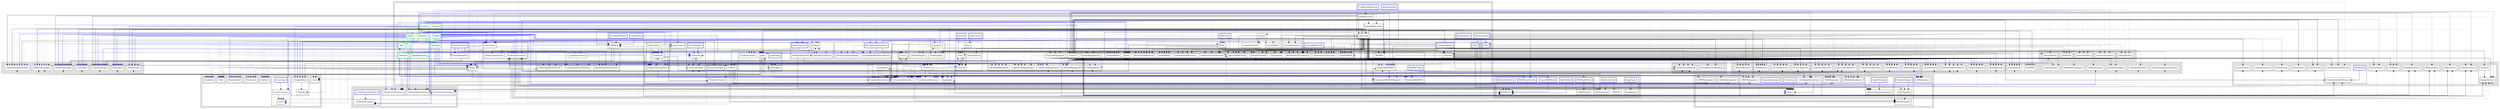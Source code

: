 digraph G{
node[shape=box];
splines=ortho;
subgraph cluster_core0 {
subgraph cluster_core1 {
subgraph cluster_geometry {
Vector2[style=bold,color=green];
Vector3[style=bold,color=green];
Point2[style=bold,color=green];
Point3[style=bold,color=green];
Normal3[style=bold,color=green];
Bounds2[style=bold,color=green];
Bounds3[style=bold,color=green];
Ray[style=bold,color=green];
RayDifferential[style=bold,color=green];
};
subgraph cluster_bssrdf {
BSSRDF;
SeparableBSSRDF;
SeparableBSSRDFAdapter;
BSSRDFTable[style=bold,color=blue];
TabulatedBSSRDF;
};
subgraph cluster_camera {
Camera;
CameraSample[style=bold,color=blue];
ProjectiveCamera;
};
subgraph cluster_film {
Film;
Pixel;
FilmTile;
FilmTilePixel;
};
subgraph cluster_filter {
Filter[style=bold,color=blue];
};
subgraph cluster_integrator {
Integrator;
SamplerIntegrator;
};
subgraph cluster_interaction {
Interaction;
MediumInteraction;
SurfaceInteraction;
};
subgraph cluster_light {
LightFlags[style=bold,color=blue];
Light;
VisibilityTester;
AreaLight;
};
subgraph cluster_lightdistrib {
LightDistribution;
UniformLightDistribution;
PowerLightDistribution;
SpatialLightDistribution;
};
subgraph cluster_material {
TransportMode[style=bold,color=blue];
Material;
};
subgraph cluster_medium {
PhaseFunction[style=bold,color=blue];
Medium;
HenyeyGreenstein;
MediumInterface;
};
subgraph cluster_memory {
MemoryArena[style=bold,color=blue];
BlockedArray[style=bold,color=blue];
};
subgraph cluster_microfacet {
MicrofacetDistribution[style=bold,color=blue];
BeckmannDistribution;
TrowbridgeReitzDistribution;
};
subgraph cluster_mipmap {
ImageWrap[style=bold,color=blue];
ResampleWeight[style=bold,color=blue];
MIPMap;
};
subgraph cluster_parallel {
AtomicFloat[style=bold,color=blue];
Barrier[style=bold,color=blue];
};
subgraph cluster_paramset {
ParamSet;
ParamSetItem[style=bold,color=blue];
TextureParams;
};
subgraph cluster_primitive {
Primitive;
GeometricPrimitive;
TransformedPrimitive;
Aggregate;
};
subgraph cluster_quaternion {
Quaternion;
};
subgraph cluster_reflection {
BxDFType[style=bold,color=blue];
FourierBSDFTable[style=bold,color=blue];
BSDF;
BxDF;
ScaledBxDF;
Fresnel;
FresnelConductor;
FresnelDielectric;
FresnelNoOp;
SpecularReflection;
SpecularTransmission;
FresnelSpecular;
LambertianReflection;
LambertianTransmission;
OrenNayar;
MicrofacetReflection;
MicrofacetTransmission;
FresnelBlend;
FourierBSDF;
};
subgraph cluster_rng {
RNG[style=bold,color=blue];
};
subgraph cluster_sampler {
Sampler;
PixelSampler;
GlobalSampler;
};
subgraph cluster_sampling {
Distribution1D[style=bold,color=blue];
Distribution2D;
};
subgraph cluster_scene {
Scene;
};
subgraph cluster_shape {
Shape;
};
subgraph cluster_spectrum {
SpectrumType[style=bold,color=blue];
CoefficentSpectrum[style=bold,color=blue];
SampledSpectrum;
RGBSpectrum;
Spectrum;
};
subgraph cluster_texture {
TextureMapping2D;
UVMapping2D;
SphericalMapping2D;
CylindricalMapping2D;
PlanarMapping2D;
TextureMapping3D;
IdentityMapping3D;
Texture;
};
subgraph cluster_transform {
Matrix4x4[style=bold,color=green];
Transform;
AnimatedTransform;
};
};
};
subgraph cluster_accelerators0 {
subgraph cluster_accelerators1 {
subgraph cluster_bvh {
BVHAccel;
BVHBuildNode[style=bold,color=blue];
BVHPrimitiveInfo[style=bold,color=blue];
MortonPrimitive[style=bold,color=blue];
SplitMethod[style=bold,color=blue];
LinearBVHNode[style=bold,color=blue];
LBVHTreelet;
};
subgraph cluster_kdtreeaccel {
KdAccelNode[style=bold,color=blue];
BoundEdge;
KdTreeAccel;
EdgeType[style=bold,color=blue];
KdToDo;
};
};
};
subgraph cluster_cameras0 {
subgraph cluster_cameras1 {
subgraph cluster_environment {
EnvironmentCamera;
};
subgraph cluster_orthographic {
OrthographicCamera;
};
subgraph cluster_perspective {
PerspectiveCamera;
};
subgraph cluster_realistic {
RealisticCamera;
LenseElementInterface[style=bold,color=blue];
};
};
};
subgraph cluster_filters0 {
subgraph cluster_filters1 {
subgraph cluster_box {
BoxFilter;
};
subgraph cluster_gaussian {
GaussianFilter;
};
subgraph cluster_mitchell {
MitchellFilter;
};
subgraph cluster_sinc {
LanczosSincFilter;
};
subgraph cluster_triangle {
TriangleFilter;
};
};
};
subgraph cluster_integrators0 {
subgraph cluster_integrators1 {
subgraph cluster_ao {
AOIntegrator;
};
subgraph cluster_bdpt {
EndpointInteraction;
VertexType[style=bold,color=blue];
Vertex;
ScopedAssignment[style=bold,color=blue];
BDPTIntegrator;
};
subgraph cluster_directlighting {
LightStrategy[style=bold,color=blue];
DirectLightingIntegrator;
};
subgraph cluster_mlt {
MLTSampler;
PrimarySample[style=bold,color=blue];
MLTIntegrator;
};
subgraph cluster_path {
PathIntegrator;
};
subgraph cluster_sppm {
SPPMIntegrator;
};
subgraph cluster_volpath {
VolPathIntegrator;
};
subgraph cluster_whitted {
WhittedIntegrator;
};
};
};
subgraph cluster_lights0 {
subgraph cluster_lights1 {
subgraph cluster_diffuse {
DiffuseAreaLight;
};
subgraph cluster_distant {
DistantLight;
};
subgraph cluster_goniometric {
GonioPhotometricLight;
};
subgraph cluster_infinite {
InfiniteAreaLight;
};
subgraph cluster_point {
PointLight;
};
subgraph cluster_projection {
ProjectionLight;
};
subgraph cluster_spot {
SpotLight;
};
};
};
subgraph cluster_materials0 {
subgraph cluster_materials1 {
subgraph cluster_disney {
DisneyMaterial;
};
subgraph cluster_fourier {
FourierMaterial;
};
subgraph cluster_glass {
GlassMaterial;
};
subgraph cluster_hair {
HairMaterial;
HairBSDF;
};
subgraph cluster_kdsubsurface {
KdSubSurfaceMaterial;
};
subgraph cluster_matte {
MatteMaterial;
};
subgraph cluster_metal {
MetalMaterial;
};
subgraph cluster_mirror {
MirrorMaterial;
};
subgraph cluster_mixmat {
MixMaterial;
};
subgraph cluster_plastic {
PlasticMaterial;
};
subgraph cluster_substrate {
SubstrateMaterial;
};
subgraph cluster_subsurface {
SubsurfaceMaterial;
};
subgraph cluster_translucent {
TranslucentMaterial;
};
subgraph cluster_uber {
UberMaterial;
};
};
};
subgraph cluster_media0 {
subgraph cluster_media1 {
subgraph cluster_grid {
GridDensityMedium;
};
subgraph cluster_homogeneous {
HomogeneousMedium;
};
};
};
subgraph cluster_samplers0 {
subgraph cluster_samplers1 {
subgraph cluster_halton {
HaltonSampler;
};
subgraph cluster_maxmin {
MaxMinDistSampler;
};
subgraph cluster_random {
RandomSampler;
};
subgraph cluster_sobol {
SobolSampler;
};
subgraph cluster_statified {
StratifiedSampler;
};
subgraph cluster_zerotwosequence {
ZeroTwoSequenceSampler;
};
};
};
subgraph cluster_shapes0 {
subgraph cluster_shapes1 {
subgraph cluster_cone {
Cone;
};
subgraph cluster_curve {
CurveType[style=bold,color=blue];
CurveCommon;
Curve;
};
subgraph cluster_cylinder {
Cylinder;
};
subgraph cluster_disk {
Disk;
};
subgraph cluster_hyperboloid {
Hyperboloid;
};
subgraph cluster_paraboloid {
Paraboloid;
};
subgraph cluster_sphere {
Sphere;
};
subgraph cluster_triangle {
TriangleMesh;
Triangle;
};
};
};
subgraph cluster_textures0 {
subgraph cluster_textures1 {
subgraph cluster_bilerp {
BilerpTexture;
};
subgraph cluster_checkerboard {
AAMethod[style=bold,color=blue];
Checkerboard2DTexture;
Checkerboard3DTexture;
};
subgraph cluster_constant {
ConstantTexture;
};
subgraph cluster_dots {
DotsTexture;
};
subgraph cluster_fbm {
FBmTexture;
};
subgraph cluster_imagemap {
TexInfo;
ImageTexture;
};
subgraph cluster_marble {
MarbleTexture;
};
subgraph cluster_mix {
MixTexture;
};
subgraph cluster_ptex {
PtexTexture;
};
subgraph cluster_scale {
ScaleTexture;
};
subgraph cluster_uv {
UVTexture;
};
subgraph cluster_windy {
WindyTexture;
};
subgraph cluster_wrinkled {
WrinkledTexture;
};
};
};
Point2 -> Vector2[style=dotted,color=green];
Point2 -> Bounds2[color=green];
Point2 -> SeparableBSSRDF[style=dotted,color=blue];
Point2 -> CameraSample[color=blue];
Point2 -> Film[color=blue];
Point2 -> FilmTile[style=dotted,color=blue];
Point2 -> Filter[style=dotted,color=blue];
Point2 -> SurfaceInteraction[color=blue];
Point2 -> Light[style=dotted,color=blue];
Point2 -> PhaseFunction[style=dotted,color=blue];
Point2 -> HenyeyGreenstein[style=dotted,color=blue];
Point2 -> MicrofacetDistribution[style=dotted,color=blue];
Point2 -> BeckmannDistribution[style=dotted,color=blue];
Point2 -> TrowbridgeReitzDistribution[style=dotted,color=blue];
Point2 -> MIPMap[color=blue];
Point2 -> ParamSet[style=dotted,color=blue];
Point2 -> BSDF[style=dotted,color=blue];
Point2 -> BxDF[style=dotted,color=blue];
Point2 -> ScaledBxDF[style=dotted,color=blue];
Point2 -> SpecularReflection[style=dotted,color=blue];
Point2 -> SpecularTransmission[style=dotted,color=blue];
Point2 -> FresnelSpecular[style=dotted,color=blue];
Point2 -> LambertianReflection[style=dotted,color=blue];
Point2 -> LambertianTransmission[style=dotted,color=blue];
Point2 -> MicrofacetReflection[style=dotted,color=blue];
Point2 -> MicrofacetTransmission[style=dotted,color=blue];
Point2 -> FresnelBlend[style=dotted,color=blue];
Point2 -> FourierBSDF[style=dotted,color=blue];
Point2 -> Sampler[color=blue];
Point2 -> PixelSampler[color=blue];
Point2 -> GlobalSampler[style=dotted,color=blue];
Point2 -> Distribution2D[style=dotted,color=blue];
Point2 -> Shape[style=dotted,color=blue];
Point2 -> TextureMapping2D[style=dotted,color=blue];
Point2 -> UVMapping2D[style=dotted,color=blue];
Point2 -> SphericalMapping2D[style=dotted,color=blue];
Point2 -> CylindricalMapping2D[style=dotted,color=blue];
Point2 -> PlanarMapping2D[style=dotted,color=blue];
Point2 -> PerspectiveCamera[style=dotted,color=blue];
Point2 -> RealisticCamera[style=dotted,color=blue];
Point2 -> BoxFilter[style=dotted,color=blue];
Point2 -> GaussianFilter[style=dotted,color=blue];
Point2 -> MitchellFilter[style=dotted,color=blue];
Point2 -> LanczosSincFilter[style=dotted,color=blue];
Point2 -> TriangleFilter[style=dotted,color=blue];
Point2 -> MLTIntegrator[style=dotted,color=blue];
Point2 -> DiffuseAreaLight[style=dotted,color=blue];
Point2 -> GonioPhotometricLight[style=dotted,color=blue];
Point2 -> InfiniteAreaLight[style=dotted,color=blue];
Point2 -> PointLight[style=dotted,color=blue];
Point2 -> ProjectionLight[style=dotted,color=blue];
Point2 -> SpotLight[style=dotted,color=blue];
Point2 -> HairBSDF[style=dotted,color=blue];
Point2 -> HaltonSampler[color=blue];
Point2 -> RandomSampler[style=dotted,color=blue];
Point2 -> StratifiedSampler[style=dotted,color=blue];
Point2 -> ZeroTwoSequenceSampler[style=dotted,color=blue];
Point2 -> Cone[style=dotted,color=blue];
Point2 -> Curve[style=dotted,color=blue];
Point2 -> Cylinder[style=dotted,color=blue];
Point2 -> Disk[style=dotted,color=blue];
Point2 -> Hyperboloid[style=dotted,color=blue];
Point2 -> Paraboloid[style=dotted,color=blue];
Point2 -> Sphere[style=dotted,color=blue];
Point2 -> TriangleMesh[color=blue];
Point3 -> Vector3[style=dotted,color=green];
Point3 -> Bounds3[color=green];
Point3 -> Ray[color=green];
Point3 -> RayDifferential[color=green];
Point3 -> Interaction[color=blue];
Point3 -> LightDistribution[style=dotted,color=blue];
Point3 -> UniformLightDistribution[style=dotted,color=blue];
Point3 -> PowerLightDistribution[style=dotted,color=blue];
Point3 -> SpatialLightDistribution[style=dotted,color=blue];
Point3 -> ParamSet[style=dotted,color=blue];
Point3 -> TextureParams[style=dotted,color=blue];
Point3 -> Shape[style=dotted,color=blue];
Point3 -> TextureMapping3D[style=dotted,color=blue];
Point3 -> IdentityMapping3D[style=dotted,color=blue];
Point3 -> Transform[style=dotted,color=blue];
Point3 -> AnimatedTransform[style=dotted,color=blue];
Point3 -> BVHPrimitiveInfo[color=blue];
Point3 -> Vertex[style=dotted,color=blue];
Point3 -> DistantLight[color=blue];
Point3 -> GonioPhotometricLight[color=blue];
Point3 -> InfiniteAreaLight[color=blue];
Point3 -> PointLight[color=blue];
Point3 -> ProjectionLight[color=blue];
Point3 -> SpotLight[color=blue];
Point3 -> GridDensityMedium[style=dotted,color=blue];
Point3 -> CurveCommon[color=blue];
Point3 -> Hyperboloid[color=blue];
Point3 -> TriangleMesh[color=blue];
Normal3 -> Vector3[style=dotted,color=green];
Normal3 -> SeparableBSSRDF[color=blue];
Normal3 -> Interaction[color=blue];
Normal3 -> SurfaceInteraction[color=blue];
Normal3 -> Light[style=dotted,color=blue];
Normal3 -> ParamSet[style=dotted,color=blue];
Normal3 -> TextureParams[style=dotted,color=blue];
Normal3 -> BSDF[color=blue];
Normal3 -> Transform[style=dotted,color=blue];
Normal3 -> EndpointInteraction[style=dotted,color=blue];
Normal3 -> Vertex[style=dotted,color=blue];
Normal3 -> DiffuseAreaLight[style=dotted,color=blue];
Normal3 -> GonioPhotometricLight[style=dotted,color=blue];
Normal3 -> InfiniteAreaLight[style=dotted,color=blue];
Normal3 -> PointLight[style=dotted,color=blue];
Normal3 -> ProjectionLight[style=dotted,color=blue];
Normal3 -> SpotLight[style=dotted,color=blue];
Normal3 -> CurveCommon[color=blue];
Normal3 -> TriangleMesh[color=blue];
Vector2 -> Point2[style=dotted,color=green];
Vector2 -> Bounds2[style=dotted,color=green];
Vector2 -> FilmTile[color=blue];
Vector2 -> Filter[color=blue];
Vector2 -> MIPMap[style=dotted,color=blue];
Vector2 -> ParamSet[style=dotted,color=blue];
Vector2 -> TextureMapping2D[style=dotted,color=blue];
Vector2 -> UVMapping2D[style=dotted,color=blue];
Vector2 -> SphericalMapping2D[style=dotted,color=blue];
Vector2 -> CylindricalMapping2D[style=dotted,color=blue];
Vector2 -> BoxFilter[style=dotted,color=blue];
Vector2 -> GaussianFilter[style=dotted,color=blue];
Vector2 -> MitchellFilter[style=dotted,color=blue];
Vector2 -> LanczosSincFilter[style=dotted,color=blue];
Vector2 -> TriangleFilter[style=dotted,color=blue];
Vector3 -> Point3[style=dotted,color=green];
Vector3 -> Normal3[style=dotted,color=green];
Vector3 -> Bounds3[style=dotted,color=green];
Vector3 -> Ray[color=green];
Vector3 -> RayDifferential[color=green];
Vector3 -> BSSRDF[style=dotted,color=blue];
Vector3 -> SeparableBSSRDF[style=dotted,color=blue];
Vector3 -> SeparableBSSRDFAdapter[style=dotted,color=blue];
Vector3 -> Interaction[color=blue];
Vector3 -> SurfaceInteraction[color=blue];
Vector3 -> Light[style=dotted,color=blue];
Vector3 -> AreaLight[style=dotted,color=blue];
Vector3 -> PhaseFunction[style=dotted,color=blue];
Vector3 -> HenyeyGreenstein[style=dotted,color=blue];
Vector3 -> MicrofacetDistribution[style=dotted,color=blue];
Vector3 -> BeckmannDistribution[style=dotted,color=blue];
Vector3 -> TrowbridgeReitzDistribution[style=dotted,color=blue];
Vector3 -> ParamSet[style=dotted,color=blue];
Vector3 -> TextureParams[style=dotted,color=blue];
Vector3 -> Quaternion[color=blue];
Vector3 -> BSDF[color=blue];
Vector3 -> BxDF[style=dotted,color=blue];
Vector3 -> ScaledBxDF[style=dotted,color=blue];
Vector3 -> SpecularReflection[style=dotted,color=blue];
Vector3 -> SpecularTransmission[style=dotted,color=blue];
Vector3 -> FresnelSpecular[style=dotted,color=blue];
Vector3 -> LambertianReflection[style=dotted,color=blue];
Vector3 -> LambertianTransmission[style=dotted,color=blue];
Vector3 -> OrenNayar[style=dotted,color=blue];
Vector3 -> MicrofacetReflection[style=dotted,color=blue];
Vector3 -> MicrofacetTransmission[style=dotted,color=blue];
Vector3 -> FresnelBlend[style=dotted,color=blue];
Vector3 -> FourierBSDF[style=dotted,color=blue];
Vector3 -> Shape[style=dotted,color=blue];
Vector3 -> PlanarMapping2D[color=blue];
Vector3 -> TextureMapping3D[style=dotted,color=blue];
Vector3 -> IdentityMapping3D[style=dotted,color=blue];
Vector3 -> Transform[style=dotted,color=blue];
Vector3 -> AnimatedTransform[color=blue];
Vector3 -> OrthographicCamera[color=blue];
Vector3 -> PerspectiveCamera[color=blue];
Vector3 -> DiffuseAreaLight[style=dotted,color=blue];
Vector3 -> DistantLight[color=blue];
Vector3 -> GonioPhotometricLight[style=dotted,color=blue];
Vector3 -> InfiniteAreaLight[style=dotted,color=blue];
Vector3 -> PointLight[style=dotted,color=blue];
Vector3 -> ProjectionLight[style=dotted,color=blue];
Vector3 -> SpotLight[style=dotted,color=blue];
Vector3 -> HairBSDF[style=dotted,color=blue];
Vector3 -> TriangleMesh[color=blue];
Ray -> Bounds3[style=dotted,color=green];
Ray -> RayDifferential[style=dashed,color=green];
Ray -> Light[style=dotted,color=blue];
Ray -> Medium[style=dotted,color=blue];
Ray -> Primitive[style=dotted,color=blue];
Ray -> GeometricPrimitive[style=dotted,color=blue];
Ray -> TransformedPrimitive[style=dotted,color=blue];
Ray -> Scene[style=dotted,color=blue];
Ray -> Shape[style=dotted,color=blue];
Ray -> Transform[style=dotted,color=blue];
Ray -> AnimatedTransform[style=dotted,color=blue];
Ray -> BVHAccel[style=dotted,color=blue];
Ray -> EnvironmentCamera[style=dotted,color=blue];
Ray -> OrthographicCamera[style=dotted,color=blue];
Ray -> PerspectiveCamera[style=dotted,color=blue];
Ray -> RealisticCamera[style=dotted,color=blue];
Ray -> EndpointInteraction[style=dotted,color=blue];
Ray -> Vertex[style=dotted,color=blue];
Ray -> DiffuseAreaLight[style=dotted,color=blue];
Ray -> GonioPhotometricLight[style=dotted,color=blue];
Ray -> InfiniteAreaLight[style=dotted,color=blue];
Ray -> PointLight[style=dotted,color=blue];
Ray -> ProjectionLight[style=dotted,color=blue];
Ray -> SpotLight[style=dotted,color=blue];
Ray -> GridDensityMedium[style=dotted,color=blue];
Ray -> Cone[style=dotted,color=blue];
Ray -> Curve[style=dotted,color=blue];
Ray -> Cylinder[style=dotted,color=blue];
Ray -> Disk[style=dotted,color=blue];
Ray -> Hyperboloid[style=dotted,color=blue];
Ray -> Paraboloid[style=dotted,color=blue];
Ray -> Sphere[style=dotted,color=blue];
Medium -> Ray;
Medium -> Camera;
Medium -> Interaction[style=dotted];
Medium -> MediumInterface;
Medium -> GridDensityMedium[style=dashed];
Medium -> HomogeneousMedium[style=dashed];
SurfaceInteraction -> BSSRDF[style=dotted];
SurfaceInteraction -> SeparableBSSRDF[style=dotted];
SurfaceInteraction -> SamplerIntegrator[style=dotted];
SurfaceInteraction -> Material[style=dotted];
SurfaceInteraction -> Primitive[style=dotted];
SurfaceInteraction -> GeometricPrimitive[style=dotted];
SurfaceInteraction -> TransformedPrimitive[style=dotted];
SurfaceInteraction -> Aggregate[style=dotted];
SurfaceInteraction -> BSDF[style=dotted];
SurfaceInteraction -> Scene[style=dotted];
SurfaceInteraction -> Shape[style=dotted];
SurfaceInteraction -> TextureMapping2D[style=dotted];
SurfaceInteraction -> UVMapping2D[style=dotted];
SurfaceInteraction -> SphericalMapping2D[style=dotted];
SurfaceInteraction -> CylindricalMapping2D[style=dotted];
SurfaceInteraction -> PlanarMapping2D[style=dotted];
SurfaceInteraction -> TextureMapping3D[style=dotted];
SurfaceInteraction -> IdentityMapping3D[style=dotted];
SurfaceInteraction -> Texture[style=dotted];
SurfaceInteraction -> Transform[style=dotted];
SurfaceInteraction -> BVHAccel[style=dotted];
SurfaceInteraction -> Vertex;
SurfaceInteraction -> DisneyMaterial[style=dotted];
SurfaceInteraction -> FourierMaterial[style=dotted];
SurfaceInteraction -> GlassMaterial[style=dotted];
SurfaceInteraction -> HairMaterial[style=dotted];
SurfaceInteraction -> KdSubSurfaceMaterial[style=dotted];
SurfaceInteraction -> MatteMaterial[style=dotted];
SurfaceInteraction -> MetalMaterial[style=dotted];
SurfaceInteraction -> MirrorMaterial[style=dotted];
SurfaceInteraction -> MixMaterial[style=dotted];
SurfaceInteraction -> PlasticMaterial[style=dotted];
SurfaceInteraction -> SubstrateMaterial[style=dotted];
SurfaceInteraction -> SubsurfaceMaterial[style=dotted];
SurfaceInteraction -> TranslucentMaterial[style=dotted];
SurfaceInteraction -> UberMaterial[style=dotted];
SurfaceInteraction -> Cone[style=dotted];
SurfaceInteraction -> Curve[style=dotted];
SurfaceInteraction -> Cylinder[style=dotted];
SurfaceInteraction -> Disk[style=dotted];
SurfaceInteraction -> Hyperboloid[style=dotted];
SurfaceInteraction -> Paraboloid[style=dotted];
SurfaceInteraction -> Sphere[style=dotted];
SurfaceInteraction -> BilerpTexture[style=dotted];
SurfaceInteraction -> Checkerboard2DTexture[style=dotted];
SurfaceInteraction -> Checkerboard3DTexture[style=dotted];
SurfaceInteraction -> ConstantTexture[style=dotted];
SurfaceInteraction -> DotsTexture[style=dotted];
SurfaceInteraction -> FBmTexture[style=dotted];
SurfaceInteraction -> ImageTexture[style=dotted];
SurfaceInteraction -> MarbleTexture[style=dotted];
SurfaceInteraction -> MixTexture[style=dotted];
SurfaceInteraction -> PtexTexture[style=dotted];
SurfaceInteraction -> ScaleTexture[style=dotted];
SurfaceInteraction -> UVTexture[style=dotted];
SurfaceInteraction -> WindyTexture[style=dotted];
SurfaceInteraction -> WrinkledTexture[style=dotted];
Spectrum -> BSSRDF[style=dotted];
Spectrum -> SeparableBSSRDF[style=dotted];
Spectrum -> TabulatedBSSRDF[style=dotted];
Spectrum -> SeparableBSSRDFAdapter[style=dotted];
Spectrum -> Film[style=dotted];
Spectrum -> FilmTile[style=dotted];
Spectrum -> FilmTilePixel;
Spectrum -> SamplerIntegrator[style=dotted];
Spectrum -> Light[style=dotted];
Spectrum -> AreaLight[style=dotted];
Spectrum -> Medium[style=dotted];
Spectrum -> ParamSet[style=dotted];
Spectrum -> TextureParams[style=dotted];
Spectrum -> BSDF[style=dotted];
Spectrum -> BxDF[style=dotted];
Spectrum -> ScaledBxDF;
Spectrum -> Fresnel[style=dotted];
Spectrum -> FresnelConductor;
Spectrum -> FresnelDielectric[style=dotted];
Spectrum -> FresnelNoOp[style=dotted];
Spectrum -> SpecularReflection;
Spectrum -> SpecularTransmission;
Spectrum -> FresnelSpecular;
Spectrum -> LambertianReflection;
Spectrum -> LambertianTransmission;
Spectrum -> OrenNayar;
Spectrum -> MicrofacetReflection;
Spectrum -> MicrofacetTransmission;
Spectrum -> FresnelBlend;
Spectrum -> FourierBSDF[style=dotted];
Spectrum -> Scene[style=dotted];
Spectrum -> PerspectiveCamera[style=dotted];
Spectrum -> AOIntegrator[style=dotted];
Spectrum -> Vertex;
Spectrum -> DirectLightingIntegrator[style=dotted];
Spectrum -> MLTIntegrator[style=dotted];
Spectrum -> PathIntegrator[style=dotted];
Spectrum -> WhittedIntegrator[style=dotted];
Spectrum -> DiffuseAreaLight;
Spectrum -> DistantLight;
Spectrum -> GonioPhotometricLight;
Spectrum -> InfiniteAreaLight;
Spectrum -> PointLight;
Spectrum -> ProjectionLight;
Spectrum -> SpotLight;
Spectrum -> DisneyMaterial;
Spectrum -> GlassMaterial;
Spectrum -> HairMaterial;
Spectrum -> HairBSDF;
Spectrum -> KdSubSurfaceMaterial;
Spectrum -> MatteMaterial;
Spectrum -> MetalMaterial;
Spectrum -> MirrorMaterial;
Spectrum -> MixMaterial;
Spectrum -> PlasticMaterial;
Spectrum -> SubstrateMaterial;
Spectrum -> SubsurfaceMaterial;
Spectrum -> TranslucentMaterial;
Spectrum -> UberMaterial;
Spectrum -> GridDensityMedium;
Spectrum -> HomogeneousMedium;
Spectrum -> ImageTexture[style=dotted];
Spectrum -> MarbleTexture[style=dotted];
Spectrum -> UVTexture[style=dotted];
MemoryArena -> BSSRDF;
MemoryArena -> SeparableBSSRDF[style=dotted];
MemoryArena -> SamplerIntegrator[style=dotted];
MemoryArena -> Material[style=dotted];
MemoryArena -> Medium[style=dotted];
MemoryArena -> Primitive[style=dotted];
MemoryArena -> GeometricPrimitive[style=dotted];
MemoryArena -> TransformedPrimitive[style=dotted];
MemoryArena -> Aggregate[style=dotted];
MemoryArena -> BVHAccel[style=dotted];
MemoryArena -> AOIntegrator[style=dotted];
MemoryArena -> DirectLightingIntegrator[style=dotted];
MemoryArena -> MLTIntegrator[style=dotted];
MemoryArena -> PathIntegrator[style=dotted];
MemoryArena -> WhittedIntegrator[style=dotted];
MemoryArena -> DisneyMaterial[style=dotted];
MemoryArena -> FourierMaterial[style=dotted];
MemoryArena -> GlassMaterial[style=dotted];
MemoryArena -> HairMaterial[style=dotted];
MemoryArena -> KdSubSurfaceMaterial[style=dotted];
MemoryArena -> MatteMaterial[style=dotted];
MemoryArena -> MetalMaterial[style=dotted];
MemoryArena -> MirrorMaterial[style=dotted];
MemoryArena -> MixMaterial[style=dotted];
MemoryArena -> PlasticMaterial[style=dotted];
MemoryArena -> SubstrateMaterial[style=dotted];
MemoryArena -> SubsurfaceMaterial[style=dotted];
MemoryArena -> TranslucentMaterial[style=dotted];
MemoryArena -> UberMaterial[style=dotted];
MemoryArena -> GridDensityMedium[style=dotted];
BSSRDF -> SeparableBSSRDF[style=dashed];
BSSRDF -> SurfaceInteraction;
Material -> SeparableBSSRDF;
Material -> Primitive[style=dotted];
Material -> GeometricPrimitive[style=dotted];
Material -> TransformedPrimitive[style=dotted];
Material -> Aggregate[style=dotted];
Material -> DisneyMaterial[style=dashed];
Material -> FourierMaterial[style=dashed];
Material -> GlassMaterial[style=dashed];
Material -> HairMaterial[style=dashed];
Material -> KdSubSurfaceMaterial[style=dashed];
Material -> MatteMaterial[style=dashed];
Material -> MetalMaterial[style=dashed];
Material -> MirrorMaterial[style=dashed];
Material -> MixMaterial;
Material -> PlasticMaterial[style=dashed];
Material -> SubstrateMaterial[style=dashed];
Material -> SubsurfaceMaterial[style=dashed];
Material -> TranslucentMaterial[style=dashed];
Material -> UberMaterial[style=dashed];
TransportMode -> SeparableBSSRDF;
TransportMode -> SurfaceInteraction[style=dotted];
TransportMode -> Light;
TransportMode -> Material[style=dotted];
TransportMode -> Primitive[style=dotted];
TransportMode -> GeometricPrimitive[style=dotted];
TransportMode -> TransformedPrimitive[style=dotted];
TransportMode -> Aggregate[style=dotted];
TransportMode -> SpecularTransmission;
TransportMode -> FresnelSpecular;
TransportMode -> MicrofacetTransmission;
TransportMode -> FourierBSDF;
TransportMode -> DisneyMaterial[style=dotted];
TransportMode -> FourierMaterial[style=dotted];
TransportMode -> GlassMaterial[style=dotted];
TransportMode -> HairMaterial[style=dotted];
TransportMode -> KdSubSurfaceMaterial[style=dotted];
TransportMode -> MatteMaterial[style=dotted];
TransportMode -> MetalMaterial[style=dotted];
TransportMode -> MirrorMaterial[style=dotted];
TransportMode -> MixMaterial[style=dotted];
TransportMode -> PlasticMaterial[style=dotted];
TransportMode -> SubstrateMaterial[style=dotted];
TransportMode -> SubsurfaceMaterial[style=dotted];
TransportMode -> TranslucentMaterial[style=dotted];
TransportMode -> UberMaterial[style=dotted];
Scene -> SeparableBSSRDF[style=dotted];
Scene -> Integrator[style=dotted];
Scene -> SamplerIntegrator[style=dotted];
Scene -> Light[style=dotted];
Scene -> VisibilityTester[style=dotted];
Scene -> UniformLightDistribution[style=dotted];
Scene -> PowerLightDistribution[style=dotted];
Scene -> SpatialLightDistribution;
Scene -> AOIntegrator[style=dotted];
Scene -> Vertex[style=dotted];
Scene -> BDPTIntegrator[style=dotted];
Scene -> DirectLightingIntegrator[style=dotted];
Scene -> MLTIntegrator[style=dotted];
Scene -> PathIntegrator[style=dotted];
Scene -> WhittedIntegrator[style=dotted];
Scene -> DistantLight[style=dotted];
SeparableBSSRDF -> TabulatedBSSRDF[style=dashed];
SeparableBSSRDF -> SeparableBSSRDFAdapter;
BSSRDFTable -> TabulatedBSSRDF;
BSSRDFTable -> KdSubSurfaceMaterial;
BSSRDFTable -> SubsurfaceMaterial;
BxDF -> SeparableBSSRDFAdapter[style=dashed];
BxDF -> BSDF;
BxDF -> ScaledBxDF;
BxDF -> SpecularReflection[style=dashed];
BxDF -> SpecularTransmission[style=dashed];
BxDF -> FresnelSpecular[style=dashed];
BxDF -> LambertianReflection[style=dashed];
BxDF -> LambertianTransmission[style=dashed];
BxDF -> OrenNayar[style=dashed];
BxDF -> MicrofacetReflection[style=dashed];
BxDF -> MicrofacetTransmission[style=dashed];
BxDF -> FresnelBlend[style=dashed];
BxDF -> FourierBSDF[style=dashed];
BxDF -> HairBSDF[style=dashed];
AnimatedTransform -> Camera;
AnimatedTransform -> TransformedPrimitive;
AnimatedTransform -> Transform;
Film -> Camera;
Film -> FilmTile;
Camera -> ProjectiveCamera[style=dashed];
Camera -> SamplerIntegrator;
Camera -> EnvironmentCamera[style=dashed];
Camera -> RealisticCamera[style=dashed];
Camera -> EndpointInteraction;
Camera -> Vertex[style=dotted];
Camera -> BDPTIntegrator;
Camera -> MLTIntegrator;
Camera -> SPPMIntegrator;
Transform -> ProjectiveCamera;
Transform -> Quaternion[style=dotted];
Transform -> Shape;
Transform -> SphericalMapping2D;
Transform -> CylindricalMapping2D;
Transform -> IdentityMapping3D;
Transform -> AnimatedTransform;
Transform -> ProjectionLight;
Transform -> GridDensityMedium;
Filter -> Film;
Filter -> BoxFilter[style=dashed];
Filter -> GaussianFilter[style=dashed];
Filter -> MitchellFilter[style=dashed];
Filter -> LanczosSincFilter[style=dashed];
Filter -> TriangleFilter[style=dashed];
Bounds2 -> Film[color=blue];
Bounds2 -> FilmTile[color=blue];
Bounds2 -> SamplerIntegrator[color=blue];
Bounds2 -> RealisticCamera[color=blue];
Bounds2 -> BDPTIntegrator[color=blue];
Bounds2 -> ProjectionLight[color=blue];
Bounds2 -> SobolSampler[color=blue];
Pixel -> Film;
FilmTile -> Film[style=dotted];
AtomicFloat -> Pixel;
FilmTilePixel -> FilmTile;
Integrator -> SamplerIntegrator[style=dashed];
Integrator -> BDPTIntegrator[style=dashed];
Integrator -> MLTIntegrator[style=dashed];
Integrator -> SPPMIntegrator[style=dashed];
Sampler -> SamplerIntegrator;
Sampler -> VisibilityTester[style=dotted];
Sampler -> Medium[style=dotted];
Sampler -> PixelSampler[style=dashed];
Sampler -> GlobalSampler[style=dashed];
Sampler -> Scene[style=dotted];
Sampler -> AOIntegrator[style=dotted];
Sampler -> BDPTIntegrator;
Sampler -> DirectLightingIntegrator[style=dotted];
Sampler -> MLTSampler[style=dashed];
Sampler -> PathIntegrator[style=dotted];
Sampler -> WhittedIntegrator[style=dotted];
Sampler -> GridDensityMedium[style=dotted];
Sampler -> RandomSampler[style=dashed];
MediumInterface -> Interaction;
MediumInterface -> Light;
MediumInterface -> GeometricPrimitive;
MediumInterface -> Vertex;
Interaction -> MediumInteraction[style=dashed];
Interaction -> SurfaceInteraction[style=dashed];
Interaction -> Light[style=dotted];
Interaction -> VisibilityTester;
Interaction -> AreaLight[style=dotted];
Interaction -> Shape[style=dotted];
Interaction -> EndpointInteraction[style=dashed];
Interaction -> Vertex[style=dotted];
Interaction -> DiffuseAreaLight[style=dotted];
Interaction -> GonioPhotometricLight[style=dotted];
Interaction -> InfiniteAreaLight[style=dotted];
Interaction -> PointLight[style=dotted];
Interaction -> ProjectionLight[style=dotted];
Interaction -> SpotLight[style=dotted];
Interaction -> Cone[style=dotted];
Interaction -> Curve[style=dotted];
Interaction -> Cylinder[style=dotted];
Interaction -> Disk[style=dotted];
Interaction -> Hyperboloid[style=dotted];
Interaction -> Paraboloid[style=dotted];
Interaction -> Sphere[style=dotted];
PhaseFunction -> MediumInteraction;
PhaseFunction -> HenyeyGreenstein[style=dashed];
Shape -> SurfaceInteraction;
Shape -> GeometricPrimitive;
Shape -> DiffuseAreaLight;
Shape -> Cone[style=dashed];
Shape -> Curve[style=dashed];
Shape -> Cylinder[style=dashed];
Shape -> Disk[style=dashed];
Shape -> Hyperboloid[style=dashed];
Shape -> Paraboloid[style=dashed];
Shape -> Sphere[style=dashed];
Shape -> Triangle[style=dashed];
Primitive -> SurfaceInteraction;
Primitive -> GeometricPrimitive[style=dashed];
Primitive -> TransformedPrimitive;
Primitive -> Aggregate[style=dashed];
Primitive -> Scene;
Primitive -> BVHAccel;
Primitive -> KdTreeAccel;
BSDF -> SurfaceInteraction;
RayDifferential -> SurfaceInteraction[style=dotted,color=blue];
RayDifferential -> Light[style=dotted,color=blue];
RayDifferential -> Transform[style=dotted,color=blue];
RayDifferential -> AnimatedTransform[style=dotted,color=blue];
RayDifferential -> OrthographicCamera[style=dotted,color=blue];
RayDifferential -> PerspectiveCamera[style=dotted,color=blue];
RayDifferential -> AOIntegrator[style=dotted,color=blue];
RayDifferential -> DirectLightingIntegrator[style=dotted,color=blue];
RayDifferential -> PathIntegrator[style=dotted,color=blue];
RayDifferential -> WhittedIntegrator[style=dotted,color=blue];
RayDifferential -> InfiniteAreaLight[style=dotted,color=blue];
Light -> AreaLight[style=dashed];
Light -> Scene;
Light -> EndpointInteraction;
Light -> Vertex[style=dotted];
Light -> MLTIntegrator[style=dotted];
Light -> DistantLight[style=dashed];
Light -> GonioPhotometricLight[style=dashed];
Light -> InfiniteAreaLight[style=dashed];
Light -> PointLight[style=dashed];
Light -> ProjectionLight[style=dashed];
Light -> SpotLight[style=dashed];
Distribution1D -> LightDistribution[style=dotted];
Distribution1D -> UniformLightDistribution;
Distribution1D -> PowerLightDistribution;
Distribution1D -> SpatialLightDistribution;
Distribution1D -> Distribution2D;
Distribution1D -> Vertex[style=dotted];
Distribution1D -> MLTIntegrator[style=dotted];
LightDistribution -> UniformLightDistribution[style=dashed];
LightDistribution -> PowerLightDistribution[style=dashed];
LightDistribution -> SpatialLightDistribution[style=dashed];
LightDistribution -> PathIntegrator;
LightDistribution -> VolPathIntegrator;
Texture -> Material[style=dotted];
Texture -> TextureParams;
Texture -> DisneyMaterial;
Texture -> FourierMaterial;
Texture -> GlassMaterial;
Texture -> HairMaterial;
Texture -> KdSubSurfaceMaterial;
Texture -> MatteMaterial;
Texture -> MetalMaterial;
Texture -> MirrorMaterial;
Texture -> MixMaterial;
Texture -> PlasticMaterial;
Texture -> SubstrateMaterial;
Texture -> SubsurfaceMaterial;
Texture -> TranslucentMaterial;
Texture -> UberMaterial;
Texture -> TriangleMesh;
Texture -> BilerpTexture[style=dashed];
Texture -> Checkerboard2DTexture;
Texture -> Checkerboard3DTexture;
Texture -> ConstantTexture[style=dashed];
Texture -> DotsTexture;
Texture -> FBmTexture[style=dashed];
Texture -> ImageTexture[style=dashed];
Texture -> MarbleTexture[style=dashed];
Texture -> MixTexture;
Texture -> PtexTexture[style=dashed];
Texture -> ScaleTexture;
Texture -> UVTexture[style=dashed];
Texture -> WindyTexture[style=dashed];
Texture -> WrinkledTexture[style=dashed];
MediumInteraction -> Medium[style=dotted];
MediumInteraction -> GridDensityMedium[style=dotted];
MicrofacetDistribution -> BeckmannDistribution[style=dashed];
MicrofacetDistribution -> TrowbridgeReitzDistribution[style=dashed];
MicrofacetDistribution -> MicrofacetReflection;
MicrofacetDistribution -> MicrofacetTransmission;
MicrofacetDistribution -> FresnelBlend;
ImageWrap -> MIPMap;
ImageWrap -> TexInfo;
ImageWrap -> ImageTexture[style=dotted];
BlockedArray -> MIPMap;
ResampleWeight -> MIPMap[style=dotted];
RGBSpectrum -> MIPMap[style=dotted];
RGBSpectrum -> SampledSpectrum[style=dotted];
RGBSpectrum -> Spectrum;
RGBSpectrum -> GonioPhotometricLight;
RGBSpectrum -> InfiniteAreaLight;
RGBSpectrum -> ProjectionLight;
RGBSpectrum -> ImageTexture[style=dotted];
SampledSpectrum -> MIPMap[style=dotted];
SampledSpectrum -> Spectrum;
TextureParams -> ParamSet;
ParamSetItem -> ParamSet;
ParamSet -> TextureParams;
Bounds3 -> Primitive[style=dotted,color=blue];
Bounds3 -> GeometricPrimitive[style=dotted,color=blue];
Bounds3 -> TransformedPrimitive[style=dotted,color=blue];
Bounds3 -> Scene[color=blue];
Bounds3 -> Shape[style=dotted,color=blue];
Bounds3 -> Transform[style=dotted,color=blue];
Bounds3 -> AnimatedTransform[style=dotted,color=blue];
Bounds3 -> BVHAccel[style=dotted,color=blue];
Bounds3 -> BVHPrimitiveInfo[color=blue];
Bounds3 -> BVHBuildNode[color=blue];
Bounds3 -> LinearBVHNode[color=blue];
Bounds3 -> KdTreeAccel[color=blue];
Bounds3 -> Cone[style=dotted,color=blue];
Bounds3 -> Curve[style=dotted,color=blue];
Bounds3 -> Cylinder[style=dotted,color=blue];
Bounds3 -> Disk[style=dotted,color=blue];
Bounds3 -> Hyperboloid[style=dotted,color=blue];
Bounds3 -> Paraboloid[style=dotted,color=blue];
Bounds3 -> Sphere[style=dotted,color=blue];
AreaLight -> Primitive[style=dotted];
AreaLight -> GeometricPrimitive;
AreaLight -> TransformedPrimitive[style=dotted];
AreaLight -> Aggregate[style=dotted];
AreaLight -> DiffuseAreaLight[style=dashed];
MixMaterial -> BSDF;
BxDFType -> BSDF[style=dotted];
BxDFType -> BxDF;
BxDFType -> ScaledBxDF[style=dotted];
BxDFType -> SpecularReflection[style=dotted];
BxDFType -> SpecularTransmission[style=dotted];
BxDFType -> FresnelSpecular[style=dotted];
BxDFType -> LambertianTransmission[style=dotted];
BxDFType -> MicrofacetReflection[style=dotted];
BxDFType -> MicrofacetTransmission[style=dotted];
BxDFType -> FresnelBlend[style=dotted];
BxDFType -> FourierBSDF[style=dotted];
BxDFType -> HairBSDF[style=dotted];
Fresnel -> FresnelConductor[style=dashed];
Fresnel -> FresnelDielectric[style=dashed];
Fresnel -> FresnelNoOp[style=dashed];
Fresnel -> SpecularReflection;
Fresnel -> MicrofacetReflection;
FresnelDielectric -> SpecularTransmission;
FresnelDielectric -> MicrofacetTransmission;
FourierBSDFTable -> FourierBSDF;
FourierBSDFTable -> FourierMaterial;
CameraSample -> Sampler[style=dotted];
CameraSample -> EnvironmentCamera[style=dotted];
CameraSample -> OrthographicCamera[style=dotted];
CameraSample -> PerspectiveCamera[style=dotted];
CameraSample -> RealisticCamera[style=dotted];
RNG -> PixelSampler;
RNG -> MLTSampler;
RNG -> RandomSampler;
CoefficentSpectrum -> SampledSpectrum[style=dashed];
CoefficentSpectrum -> RGBSpectrum[style=dashed];
TextureMapping2D -> UVMapping2D[style=dashed];
TextureMapping2D -> SphericalMapping2D[style=dashed];
TextureMapping2D -> CylindricalMapping2D[style=dashed];
TextureMapping2D -> PlanarMapping2D[style=dashed];
TextureMapping2D -> BilerpTexture;
TextureMapping2D -> Checkerboard2DTexture;
TextureMapping2D -> Checkerboard3DTexture;
TextureMapping2D -> DotsTexture;
TextureMapping2D -> ImageTexture;
TextureMapping2D -> UVTexture;
TextureMapping3D -> IdentityMapping3D[style=dashed];
TextureMapping3D -> FBmTexture;
TextureMapping3D -> MarbleTexture;
TextureMapping3D -> WindyTexture;
TextureMapping3D -> WrinkledTexture;
Matrix4x4 -> Transform[color=blue];
Matrix4x4 -> AnimatedTransform[color=blue];
Quaternion -> Transform;
Quaternion -> AnimatedTransform;
Aggregate -> BVHAccel[style=dashed];
Aggregate -> KdTreeAccel[style=dashed];
SplitMethod -> BVHAccel;
LinearBVHNode -> BVHAccel;
BVHPrimitiveInfo -> BVHAccel[style=dotted];
BVHBuildNode -> BVHAccel[style=dotted];
BVHBuildNode -> LBVHTreelet;
MortonPrimitive -> BVHAccel[style=dotted];
KdAccelNode -> KdTreeAccel;
KdAccelNode -> KdToDo;
EdgeType -> BoundEdge;
ProjectiveCamera -> OrthographicCamera[style=dashed];
ProjectiveCamera -> PerspectiveCamera[style=dashed];
VisibilityTester -> PerspectiveCamera[style=dotted];
VisibilityTester -> DiffuseAreaLight[style=dotted];
VisibilityTester -> InfiniteAreaLight[style=dotted];
VisibilityTester -> PointLight[style=dotted];
VisibilityTester -> ProjectionLight[style=dotted];
VisibilityTester -> SpotLight[style=dotted];
LenseElementInterface -> RealisticCamera;
SamplerIntegrator -> AOIntegrator[style=dashed];
SamplerIntegrator -> DirectLightingIntegrator[style=dashed];
SamplerIntegrator -> PathIntegrator[style=dashed];
SamplerIntegrator -> VolPathIntegrator[style=dashed];
SamplerIntegrator -> WhittedIntegrator[style=dashed];
VertexType -> Vertex;
EndpointInteraction -> Vertex;
LightStrategy -> DirectLightingIntegrator;
PrimarySample -> MLTSampler;
MLTSampler -> MLTIntegrator[style=dotted];
MIPMap -> GonioPhotometricLight;
MIPMap -> InfiniteAreaLight;
MIPMap -> ProjectionLight;
MIPMap -> ImageTexture;
Distribution2D -> InfiniteAreaLight;
GlobalSampler -> HaltonSampler[style=dashed];
GlobalSampler -> SobolSampler[style=dashed];
PixelSampler -> MaxMinDistSampler[style=dashed];
PixelSampler -> StratifiedSampler[style=dashed];
PixelSampler -> ZeroTwoSequenceSampler[style=dashed];
CurveType -> CurveCommon;
CurveCommon -> Curve;
TriangleMesh -> Triangle;
AAMethod -> Checkerboard2DTexture;
TexInfo -> ImageTexture;
}
